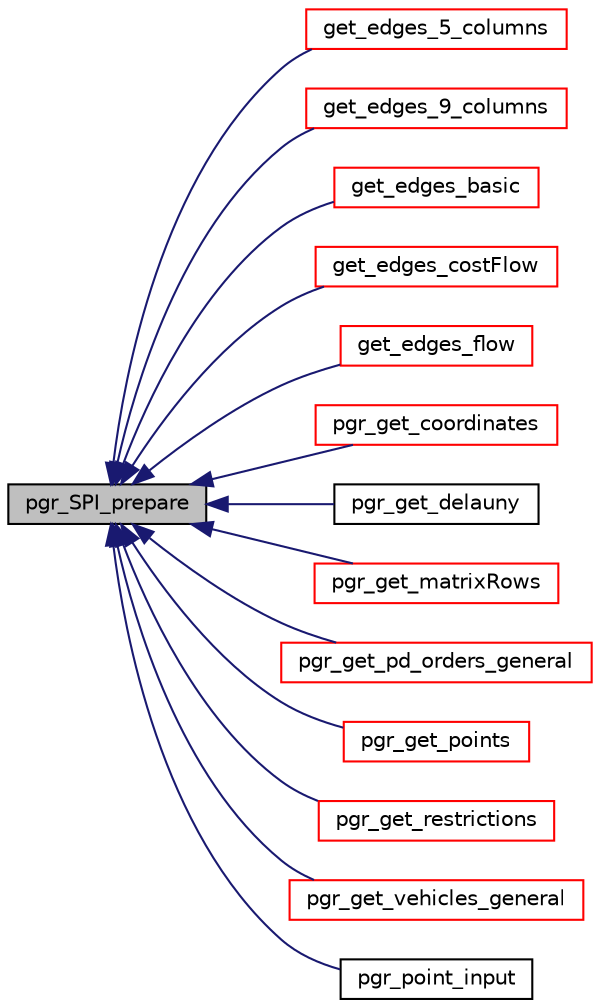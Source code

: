 digraph "pgr_SPI_prepare"
{
  edge [fontname="Helvetica",fontsize="10",labelfontname="Helvetica",labelfontsize="10"];
  node [fontname="Helvetica",fontsize="10",shape=record];
  rankdir="LR";
  Node79 [label="pgr_SPI_prepare",height=0.2,width=0.4,color="black", fillcolor="grey75", style="filled", fontcolor="black"];
  Node79 -> Node80 [dir="back",color="midnightblue",fontsize="10",style="solid",fontname="Helvetica"];
  Node80 [label="get_edges_5_columns",height=0.2,width=0.4,color="red", fillcolor="white", style="filled",URL="$edges__input_8c.html#ab0db65aa6de02562c019ab29c2d46db7"];
  Node79 -> Node94 [dir="back",color="midnightblue",fontsize="10",style="solid",fontname="Helvetica"];
  Node94 [label="get_edges_9_columns",height=0.2,width=0.4,color="red", fillcolor="white", style="filled",URL="$edges__input_8c.html#a7212342c0a0fc0ce4cfce8bfecffc551"];
  Node79 -> Node101 [dir="back",color="midnightblue",fontsize="10",style="solid",fontname="Helvetica"];
  Node101 [label="get_edges_basic",height=0.2,width=0.4,color="red", fillcolor="white", style="filled",URL="$edges__input_8c.html#ac7601ed1a32c26cfadce2793a618214e"];
  Node79 -> Node105 [dir="back",color="midnightblue",fontsize="10",style="solid",fontname="Helvetica"];
  Node105 [label="get_edges_costFlow",height=0.2,width=0.4,color="red", fillcolor="white", style="filled",URL="$edges__input_8c.html#a46fcf61e4ec6e38507bd72d0de9a1b16"];
  Node79 -> Node109 [dir="back",color="midnightblue",fontsize="10",style="solid",fontname="Helvetica"];
  Node109 [label="get_edges_flow",height=0.2,width=0.4,color="red", fillcolor="white", style="filled",URL="$edges__input_8c.html#ab9561bc873997fb2d1766e3f18c91875"];
  Node79 -> Node113 [dir="back",color="midnightblue",fontsize="10",style="solid",fontname="Helvetica"];
  Node113 [label="pgr_get_coordinates",height=0.2,width=0.4,color="red", fillcolor="white", style="filled",URL="$coordinates__input_8h.html#a54deb1af794ff39f4589ca73b610b6d5",tooltip="bigint id, float x, float y, "];
  Node79 -> Node116 [dir="back",color="midnightblue",fontsize="10",style="solid",fontname="Helvetica"];
  Node116 [label="pgr_get_delauny",height=0.2,width=0.4,color="black", fillcolor="white", style="filled",URL="$delauny__input_8h.html#aa9cbf4322d3f279429ffac4a8cd0548c",tooltip="bigint tid, bigint pid, float x, float y, "];
  Node79 -> Node117 [dir="back",color="midnightblue",fontsize="10",style="solid",fontname="Helvetica"];
  Node117 [label="pgr_get_matrixRows",height=0.2,width=0.4,color="red", fillcolor="white", style="filled",URL="$matrixRows__input_8h.html#a6d9e7937e5b60b1f2d1b49c5e19c68e5",tooltip="bigint start_vid, bigint end_vid, float agg_cost, "];
  Node79 -> Node120 [dir="back",color="midnightblue",fontsize="10",style="solid",fontname="Helvetica"];
  Node120 [label="pgr_get_pd_orders_general",height=0.2,width=0.4,color="red", fillcolor="white", style="filled",URL="$orders__input_8c.html#ab3262397da4122ba16c4a04490c075d2"];
  Node79 -> Node125 [dir="back",color="midnightblue",fontsize="10",style="solid",fontname="Helvetica"];
  Node125 [label="pgr_get_points",height=0.2,width=0.4,color="red", fillcolor="white", style="filled",URL="$points__input_8h.html#ac232d3ed3b477a88ecbb17992c083aa8",tooltip="pgr_get_points "];
  Node79 -> Node128 [dir="back",color="midnightblue",fontsize="10",style="solid",fontname="Helvetica"];
  Node128 [label="pgr_get_restrictions",height=0.2,width=0.4,color="red", fillcolor="white", style="filled",URL="$restrictions__input_8h.html#ad63bede1afc0fe03735388c928c104fd"];
  Node79 -> Node131 [dir="back",color="midnightblue",fontsize="10",style="solid",fontname="Helvetica"];
  Node131 [label="pgr_get_vehicles_general",height=0.2,width=0.4,color="red", fillcolor="white", style="filled",URL="$vehicles__input_8c.html#af860b69fdf7c334dd9d9f37f60a33355"];
  Node79 -> Node134 [dir="back",color="midnightblue",fontsize="10",style="solid",fontname="Helvetica"];
  Node134 [label="pgr_point_input",height=0.2,width=0.4,color="black", fillcolor="white", style="filled",URL="$pgr__point__input_8h.html#a4a343e43a5104c15ca95b946379015ea",tooltip="pgr_point_input "];
}
